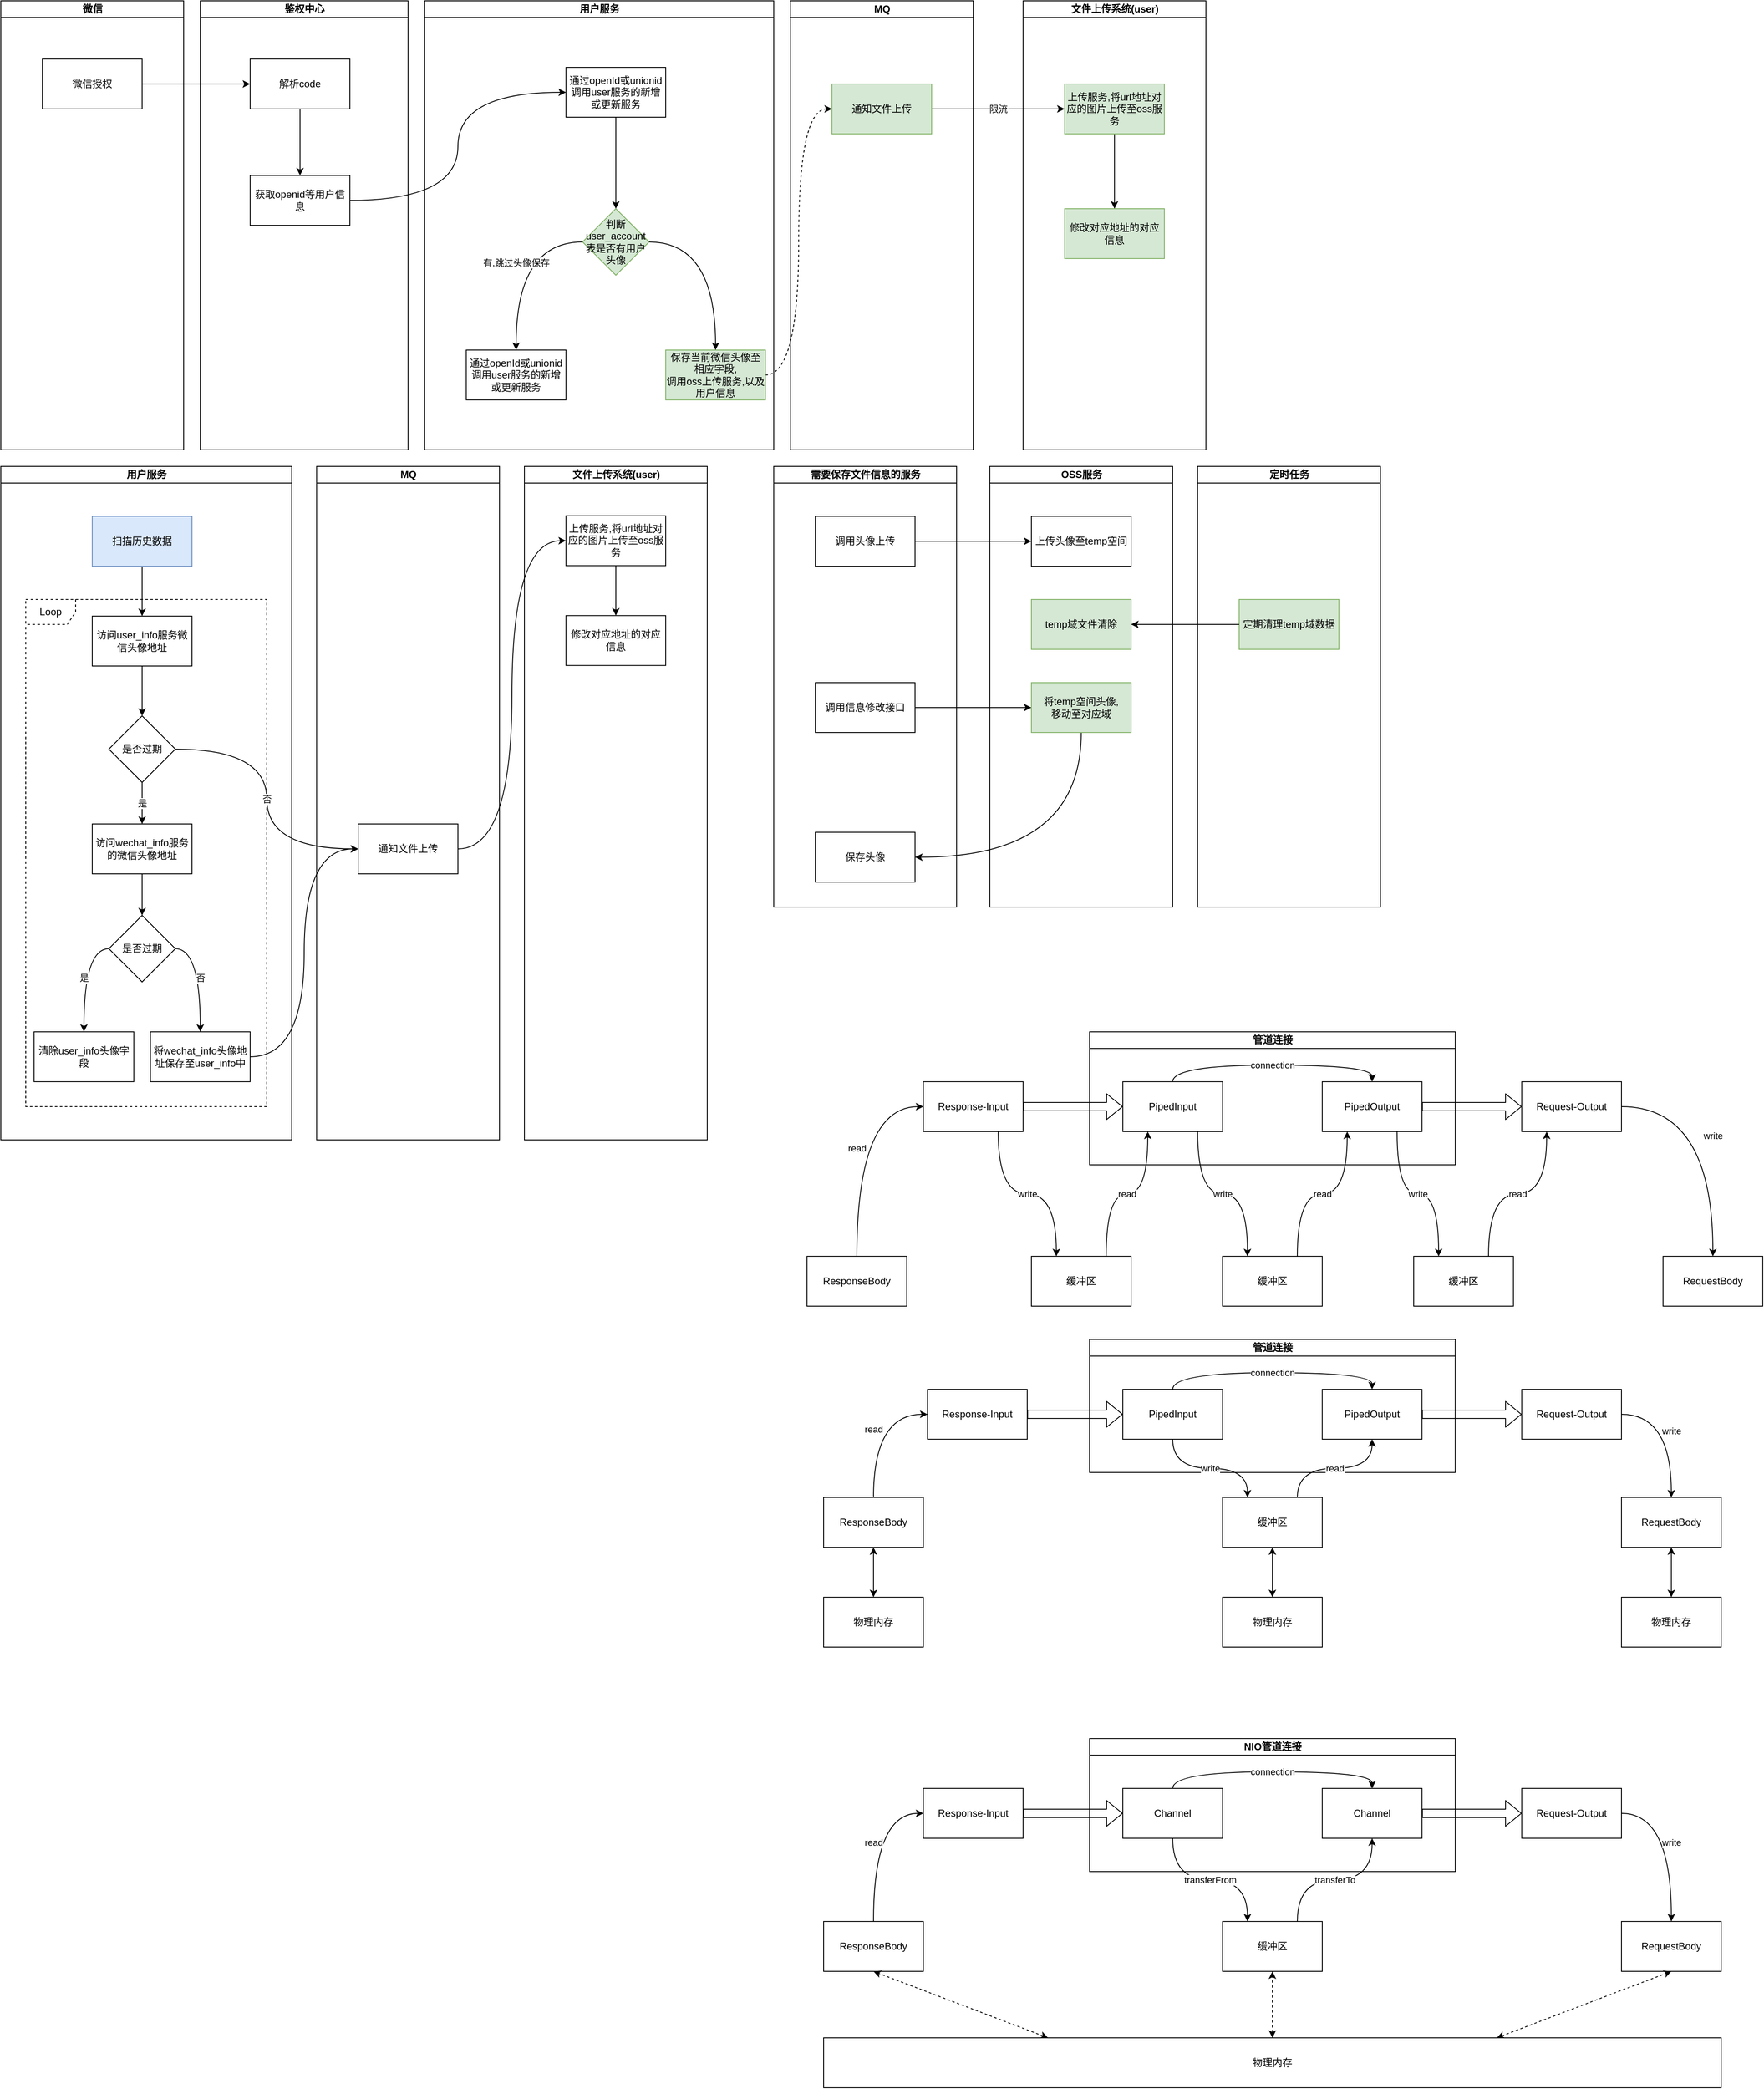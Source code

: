 <mxfile version="12.4.2" type="github" pages="1">
  <diagram id="5QiOQKNCq6tEFeVftK_o" name="第 1 页">
    <mxGraphModel dx="2013" dy="872" grid="1" gridSize="10" guides="1" tooltips="1" connect="1" arrows="1" fold="1" page="1" pageScale="1" pageWidth="1400" pageHeight="850" math="0" shadow="0">
      <root>
        <mxCell id="0"/>
        <mxCell id="1" parent="0"/>
        <mxCell id="8ZZjffh4FhQhodE5l19A-6" style="edgeStyle=orthogonalEdgeStyle;orthogonalLoop=1;jettySize=auto;html=1;exitX=1;exitY=0.5;exitDx=0;exitDy=0;curved=1;" edge="1" parent="1" source="8ZZjffh4FhQhodE5l19A-4" target="8ZZjffh4FhQhodE5l19A-5">
          <mxGeometry relative="1" as="geometry"/>
        </mxCell>
        <mxCell id="8ZZjffh4FhQhodE5l19A-25" style="edgeStyle=orthogonalEdgeStyle;orthogonalLoop=1;jettySize=auto;html=1;exitX=1;exitY=0.5;exitDx=0;exitDy=0;entryX=0;entryY=0.5;entryDx=0;entryDy=0;curved=1;dashed=1;" edge="1" parent="1" source="8ZZjffh4FhQhodE5l19A-19" target="8ZZjffh4FhQhodE5l19A-23">
          <mxGeometry relative="1" as="geometry"/>
        </mxCell>
        <mxCell id="8ZZjffh4FhQhodE5l19A-24" value="限流" style="edgeStyle=orthogonalEdgeStyle;orthogonalLoop=1;jettySize=auto;html=1;exitX=1;exitY=0.5;exitDx=0;exitDy=0;entryX=0;entryY=0.5;entryDx=0;entryDy=0;curved=1;" edge="1" parent="1" source="8ZZjffh4FhQhodE5l19A-23" target="8ZZjffh4FhQhodE5l19A-21">
          <mxGeometry relative="1" as="geometry"/>
        </mxCell>
        <mxCell id="8ZZjffh4FhQhodE5l19A-26" value="微信" style="swimlane;html=1;startSize=20;horizontal=1;containerType=tree;" vertex="1" parent="1">
          <mxGeometry x="450" y="70" width="220" height="540" as="geometry"/>
        </mxCell>
        <mxCell id="8ZZjffh4FhQhodE5l19A-4" value="微信授权" style="rounded=0;whiteSpace=wrap;html=1;" vertex="1" parent="8ZZjffh4FhQhodE5l19A-26">
          <mxGeometry x="50" y="70" width="120" height="60" as="geometry"/>
        </mxCell>
        <mxCell id="8ZZjffh4FhQhodE5l19A-27" value="鉴权中心" style="swimlane;html=1;startSize=20;horizontal=1;containerType=tree;" vertex="1" parent="1">
          <mxGeometry x="690" y="70" width="250" height="540" as="geometry"/>
        </mxCell>
        <mxCell id="8ZZjffh4FhQhodE5l19A-5" value="解析code" style="rounded=0;whiteSpace=wrap;html=1;" vertex="1" parent="8ZZjffh4FhQhodE5l19A-27">
          <mxGeometry x="60" y="70" width="120" height="60" as="geometry"/>
        </mxCell>
        <mxCell id="8ZZjffh4FhQhodE5l19A-11" value="获取openid等用户信息" style="rounded=0;whiteSpace=wrap;html=1;" vertex="1" parent="8ZZjffh4FhQhodE5l19A-27">
          <mxGeometry x="60" y="210" width="120" height="60" as="geometry"/>
        </mxCell>
        <mxCell id="8ZZjffh4FhQhodE5l19A-12" value="" style="edgeStyle=orthogonalEdgeStyle;orthogonalLoop=1;jettySize=auto;html=1;curved=1;" edge="1" parent="8ZZjffh4FhQhodE5l19A-27" source="8ZZjffh4FhQhodE5l19A-5" target="8ZZjffh4FhQhodE5l19A-11">
          <mxGeometry relative="1" as="geometry"/>
        </mxCell>
        <mxCell id="8ZZjffh4FhQhodE5l19A-33" value="用户服务" style="swimlane;html=1;startSize=20;horizontal=1;containerType=tree;" vertex="1" parent="1">
          <mxGeometry x="960" y="70" width="420" height="540" as="geometry"/>
        </mxCell>
        <mxCell id="8ZZjffh4FhQhodE5l19A-10" value="通过openId或unionid调用user服务的新增或更新服务" style="rounded=0;whiteSpace=wrap;html=1;" vertex="1" parent="8ZZjffh4FhQhodE5l19A-33">
          <mxGeometry x="170" y="80" width="120" height="60" as="geometry"/>
        </mxCell>
        <mxCell id="8ZZjffh4FhQhodE5l19A-15" value="通过openId或unionid调用user服务的新增或更新服务" style="rounded=0;whiteSpace=wrap;html=1;" vertex="1" parent="8ZZjffh4FhQhodE5l19A-33">
          <mxGeometry x="50" y="420" width="120" height="60" as="geometry"/>
        </mxCell>
        <mxCell id="8ZZjffh4FhQhodE5l19A-17" value="判断user_account表是否有用户头像" style="rhombus;whiteSpace=wrap;html=1;fillColor=#d5e8d4;strokeColor=#82b366;" vertex="1" parent="8ZZjffh4FhQhodE5l19A-33">
          <mxGeometry x="190" y="250" width="80" height="80" as="geometry"/>
        </mxCell>
        <mxCell id="8ZZjffh4FhQhodE5l19A-16" value="有,跳过头像保存" style="edgeStyle=orthogonalEdgeStyle;orthogonalLoop=1;jettySize=auto;html=1;curved=1;" edge="1" parent="8ZZjffh4FhQhodE5l19A-33" source="8ZZjffh4FhQhodE5l19A-17" target="8ZZjffh4FhQhodE5l19A-15">
          <mxGeometry relative="1" as="geometry"/>
        </mxCell>
        <mxCell id="8ZZjffh4FhQhodE5l19A-18" value="" style="edgeStyle=orthogonalEdgeStyle;orthogonalLoop=1;jettySize=auto;html=1;curved=1;" edge="1" parent="8ZZjffh4FhQhodE5l19A-33" source="8ZZjffh4FhQhodE5l19A-10" target="8ZZjffh4FhQhodE5l19A-17">
          <mxGeometry relative="1" as="geometry">
            <mxPoint x="230" y="190" as="sourcePoint"/>
            <mxPoint x="230" y="270" as="targetPoint"/>
          </mxGeometry>
        </mxCell>
        <mxCell id="8ZZjffh4FhQhodE5l19A-19" value="保存当前微信头像至相应字段,&lt;br&gt;调用oss上传服务,以及用户信息" style="rounded=0;whiteSpace=wrap;html=1;fillColor=#d5e8d4;strokeColor=#82b366;" vertex="1" parent="8ZZjffh4FhQhodE5l19A-33">
          <mxGeometry x="290" y="420" width="120" height="60" as="geometry"/>
        </mxCell>
        <mxCell id="8ZZjffh4FhQhodE5l19A-20" style="edgeStyle=orthogonalEdgeStyle;orthogonalLoop=1;jettySize=auto;html=1;exitX=1;exitY=0.5;exitDx=0;exitDy=0;entryX=0.5;entryY=0;entryDx=0;entryDy=0;curved=1;" edge="1" parent="8ZZjffh4FhQhodE5l19A-33" source="8ZZjffh4FhQhodE5l19A-17" target="8ZZjffh4FhQhodE5l19A-19">
          <mxGeometry relative="1" as="geometry">
            <mxPoint x="340" y="420" as="targetPoint"/>
          </mxGeometry>
        </mxCell>
        <mxCell id="8ZZjffh4FhQhodE5l19A-13" style="edgeStyle=orthogonalEdgeStyle;orthogonalLoop=1;jettySize=auto;html=1;exitX=1;exitY=0.5;exitDx=0;exitDy=0;curved=1;entryX=0;entryY=0.5;entryDx=0;entryDy=0;" edge="1" parent="1" source="8ZZjffh4FhQhodE5l19A-11" target="8ZZjffh4FhQhodE5l19A-10">
          <mxGeometry relative="1" as="geometry"/>
        </mxCell>
        <mxCell id="8ZZjffh4FhQhodE5l19A-38" value="MQ" style="swimlane;html=1;startSize=20;horizontal=1;containerType=tree;" vertex="1" parent="1">
          <mxGeometry x="1400" y="70" width="220" height="540" as="geometry"/>
        </mxCell>
        <mxCell id="8ZZjffh4FhQhodE5l19A-23" value="通知文件上传" style="rounded=0;whiteSpace=wrap;html=1;fillColor=#d5e8d4;strokeColor=#82b366;" vertex="1" parent="8ZZjffh4FhQhodE5l19A-38">
          <mxGeometry x="50" y="100" width="120" height="60" as="geometry"/>
        </mxCell>
        <mxCell id="8ZZjffh4FhQhodE5l19A-39" value="文件上传系统(user)" style="swimlane;html=1;startSize=20;horizontal=1;containerType=tree;" vertex="1" parent="1">
          <mxGeometry x="1680" y="70" width="220" height="540" as="geometry"/>
        </mxCell>
        <mxCell id="8ZZjffh4FhQhodE5l19A-44" style="edgeStyle=orthogonalEdgeStyle;curved=1;orthogonalLoop=1;jettySize=auto;html=1;exitX=0.5;exitY=1;exitDx=0;exitDy=0;entryX=0.5;entryY=0;entryDx=0;entryDy=0;" edge="1" parent="8ZZjffh4FhQhodE5l19A-39" source="8ZZjffh4FhQhodE5l19A-21" target="8ZZjffh4FhQhodE5l19A-42">
          <mxGeometry relative="1" as="geometry"/>
        </mxCell>
        <mxCell id="8ZZjffh4FhQhodE5l19A-21" value="上传服务,将url地址对应的图片上传至oss服务" style="rounded=0;whiteSpace=wrap;html=1;fillColor=#d5e8d4;strokeColor=#82b366;" vertex="1" parent="8ZZjffh4FhQhodE5l19A-39">
          <mxGeometry x="50" y="100" width="120" height="60" as="geometry"/>
        </mxCell>
        <mxCell id="8ZZjffh4FhQhodE5l19A-42" value="修改对应地址的对应信息" style="rounded=0;whiteSpace=wrap;html=1;fillColor=#d5e8d4;strokeColor=#82b366;" vertex="1" parent="8ZZjffh4FhQhodE5l19A-39">
          <mxGeometry x="50" y="250" width="120" height="60" as="geometry"/>
        </mxCell>
        <mxCell id="8ZZjffh4FhQhodE5l19A-45" value="用户服务" style="swimlane;html=1;startSize=20;horizontal=1;containerType=tree;" vertex="1" parent="1">
          <mxGeometry x="450" y="630" width="350" height="810" as="geometry"/>
        </mxCell>
        <mxCell id="8ZZjffh4FhQhodE5l19A-64" value="Loop" style="shape=umlFrame;whiteSpace=wrap;html=1;dashed=1;" vertex="1" parent="8ZZjffh4FhQhodE5l19A-45">
          <mxGeometry x="30" y="160" width="290" height="610" as="geometry"/>
        </mxCell>
        <mxCell id="8ZZjffh4FhQhodE5l19A-50" style="edgeStyle=orthogonalEdgeStyle;curved=1;orthogonalLoop=1;jettySize=auto;html=1;exitX=0.5;exitY=1;exitDx=0;exitDy=0;entryX=0.5;entryY=0;entryDx=0;entryDy=0;" edge="1" parent="8ZZjffh4FhQhodE5l19A-45" source="8ZZjffh4FhQhodE5l19A-46" target="8ZZjffh4FhQhodE5l19A-47">
          <mxGeometry relative="1" as="geometry"/>
        </mxCell>
        <mxCell id="8ZZjffh4FhQhodE5l19A-46" value="扫描历史数据" style="rounded=0;whiteSpace=wrap;html=1;fillColor=#dae8fc;strokeColor=#6c8ebf;" vertex="1" parent="8ZZjffh4FhQhodE5l19A-45">
          <mxGeometry x="110" y="60" width="120" height="60" as="geometry"/>
        </mxCell>
        <mxCell id="8ZZjffh4FhQhodE5l19A-49" style="edgeStyle=orthogonalEdgeStyle;curved=1;orthogonalLoop=1;jettySize=auto;html=1;exitX=0.5;exitY=1;exitDx=0;exitDy=0;entryX=0.5;entryY=0;entryDx=0;entryDy=0;" edge="1" parent="8ZZjffh4FhQhodE5l19A-45" source="8ZZjffh4FhQhodE5l19A-47" target="8ZZjffh4FhQhodE5l19A-48">
          <mxGeometry relative="1" as="geometry"/>
        </mxCell>
        <mxCell id="8ZZjffh4FhQhodE5l19A-47" value="访问user_info服务微信头像地址" style="rounded=0;whiteSpace=wrap;html=1;" vertex="1" parent="8ZZjffh4FhQhodE5l19A-45">
          <mxGeometry x="110" y="180" width="120" height="60" as="geometry"/>
        </mxCell>
        <mxCell id="8ZZjffh4FhQhodE5l19A-75" value="是" style="edgeStyle=orthogonalEdgeStyle;curved=1;orthogonalLoop=1;jettySize=auto;html=1;exitX=0.5;exitY=1;exitDx=0;exitDy=0;entryX=0.5;entryY=0;entryDx=0;entryDy=0;" edge="1" parent="8ZZjffh4FhQhodE5l19A-45" source="8ZZjffh4FhQhodE5l19A-48" target="8ZZjffh4FhQhodE5l19A-74">
          <mxGeometry relative="1" as="geometry"/>
        </mxCell>
        <mxCell id="8ZZjffh4FhQhodE5l19A-48" value="是否过期" style="rhombus;whiteSpace=wrap;html=1;" vertex="1" parent="8ZZjffh4FhQhodE5l19A-45">
          <mxGeometry x="130" y="300" width="80" height="80" as="geometry"/>
        </mxCell>
        <mxCell id="8ZZjffh4FhQhodE5l19A-78" value="是" style="edgeStyle=orthogonalEdgeStyle;curved=1;orthogonalLoop=1;jettySize=auto;html=1;exitX=0;exitY=0.5;exitDx=0;exitDy=0;" edge="1" parent="8ZZjffh4FhQhodE5l19A-45" source="8ZZjffh4FhQhodE5l19A-71" target="8ZZjffh4FhQhodE5l19A-77">
          <mxGeometry relative="1" as="geometry"/>
        </mxCell>
        <mxCell id="8ZZjffh4FhQhodE5l19A-71" value="&lt;span style=&quot;white-space: normal&quot;&gt;是否过期&lt;/span&gt;" style="rhombus;whiteSpace=wrap;html=1;" vertex="1" parent="8ZZjffh4FhQhodE5l19A-45">
          <mxGeometry x="130" y="540" width="80" height="80" as="geometry"/>
        </mxCell>
        <mxCell id="8ZZjffh4FhQhodE5l19A-76" style="edgeStyle=orthogonalEdgeStyle;curved=1;orthogonalLoop=1;jettySize=auto;html=1;exitX=0.5;exitY=1;exitDx=0;exitDy=0;entryX=0.5;entryY=0;entryDx=0;entryDy=0;" edge="1" parent="8ZZjffh4FhQhodE5l19A-45" source="8ZZjffh4FhQhodE5l19A-74" target="8ZZjffh4FhQhodE5l19A-71">
          <mxGeometry relative="1" as="geometry"/>
        </mxCell>
        <mxCell id="8ZZjffh4FhQhodE5l19A-74" value="访问wechat_info服务的微信头像地址" style="rounded=0;whiteSpace=wrap;html=1;" vertex="1" parent="8ZZjffh4FhQhodE5l19A-45">
          <mxGeometry x="110" y="430" width="120" height="60" as="geometry"/>
        </mxCell>
        <mxCell id="8ZZjffh4FhQhodE5l19A-77" value="清除user_info头像字段" style="rounded=0;whiteSpace=wrap;html=1;" vertex="1" parent="8ZZjffh4FhQhodE5l19A-45">
          <mxGeometry x="40" y="680" width="120" height="60" as="geometry"/>
        </mxCell>
        <mxCell id="8ZZjffh4FhQhodE5l19A-80" value="将wechat_info头像地址保存至user_info中" style="rounded=0;whiteSpace=wrap;html=1;" vertex="1" parent="8ZZjffh4FhQhodE5l19A-45">
          <mxGeometry x="180" y="680" width="120" height="60" as="geometry"/>
        </mxCell>
        <mxCell id="8ZZjffh4FhQhodE5l19A-79" value="否" style="edgeStyle=orthogonalEdgeStyle;curved=1;orthogonalLoop=1;jettySize=auto;html=1;exitX=1;exitY=0.5;exitDx=0;exitDy=0;" edge="1" parent="8ZZjffh4FhQhodE5l19A-45" source="8ZZjffh4FhQhodE5l19A-71" target="8ZZjffh4FhQhodE5l19A-80">
          <mxGeometry relative="1" as="geometry"/>
        </mxCell>
        <mxCell id="8ZZjffh4FhQhodE5l19A-51" value="MQ" style="swimlane;html=1;startSize=20;horizontal=1;containerType=tree;" vertex="1" parent="1">
          <mxGeometry x="830" y="630" width="220" height="810" as="geometry"/>
        </mxCell>
        <mxCell id="8ZZjffh4FhQhodE5l19A-61" value="&lt;span style=&quot;white-space: normal&quot;&gt;通知文件上传&lt;/span&gt;" style="rounded=0;whiteSpace=wrap;html=1;" vertex="1" parent="8ZZjffh4FhQhodE5l19A-51">
          <mxGeometry x="50" y="430" width="120" height="60" as="geometry"/>
        </mxCell>
        <mxCell id="8ZZjffh4FhQhodE5l19A-57" value="文件上传系统(user)" style="swimlane;html=1;startSize=20;horizontal=1;containerType=tree;" vertex="1" parent="1">
          <mxGeometry x="1080" y="630" width="220" height="810" as="geometry"/>
        </mxCell>
        <mxCell id="8ZZjffh4FhQhodE5l19A-58" style="edgeStyle=orthogonalEdgeStyle;curved=1;orthogonalLoop=1;jettySize=auto;html=1;exitX=0.5;exitY=1;exitDx=0;exitDy=0;entryX=0.5;entryY=0;entryDx=0;entryDy=0;" edge="1" parent="8ZZjffh4FhQhodE5l19A-57" source="8ZZjffh4FhQhodE5l19A-59" target="8ZZjffh4FhQhodE5l19A-60">
          <mxGeometry relative="1" as="geometry"/>
        </mxCell>
        <mxCell id="8ZZjffh4FhQhodE5l19A-59" value="上传服务,将url地址对应的图片上传至oss服务" style="rounded=0;whiteSpace=wrap;html=1;" vertex="1" parent="8ZZjffh4FhQhodE5l19A-57">
          <mxGeometry x="50" y="59.35" width="120" height="60" as="geometry"/>
        </mxCell>
        <mxCell id="8ZZjffh4FhQhodE5l19A-60" value="修改对应地址的对应信息" style="rounded=0;whiteSpace=wrap;html=1;" vertex="1" parent="8ZZjffh4FhQhodE5l19A-57">
          <mxGeometry x="50" y="179.35" width="120" height="60" as="geometry"/>
        </mxCell>
        <mxCell id="8ZZjffh4FhQhodE5l19A-62" value="否" style="edgeStyle=orthogonalEdgeStyle;curved=1;orthogonalLoop=1;jettySize=auto;html=1;exitX=1;exitY=0.5;exitDx=0;exitDy=0;entryX=0;entryY=0.5;entryDx=0;entryDy=0;" edge="1" parent="1" source="8ZZjffh4FhQhodE5l19A-48" target="8ZZjffh4FhQhodE5l19A-61">
          <mxGeometry relative="1" as="geometry"/>
        </mxCell>
        <mxCell id="8ZZjffh4FhQhodE5l19A-63" style="edgeStyle=orthogonalEdgeStyle;curved=1;orthogonalLoop=1;jettySize=auto;html=1;exitX=1;exitY=0.5;exitDx=0;exitDy=0;entryX=0;entryY=0.5;entryDx=0;entryDy=0;" edge="1" parent="1" source="8ZZjffh4FhQhodE5l19A-61" target="8ZZjffh4FhQhodE5l19A-59">
          <mxGeometry relative="1" as="geometry"/>
        </mxCell>
        <mxCell id="8ZZjffh4FhQhodE5l19A-81" style="edgeStyle=orthogonalEdgeStyle;curved=1;orthogonalLoop=1;jettySize=auto;html=1;exitX=1;exitY=0.5;exitDx=0;exitDy=0;entryX=0;entryY=0.5;entryDx=0;entryDy=0;" edge="1" parent="1" source="8ZZjffh4FhQhodE5l19A-80" target="8ZZjffh4FhQhodE5l19A-61">
          <mxGeometry relative="1" as="geometry"/>
        </mxCell>
        <mxCell id="8ZZjffh4FhQhodE5l19A-86" style="edgeStyle=orthogonalEdgeStyle;curved=1;orthogonalLoop=1;jettySize=auto;html=1;exitX=1;exitY=0.5;exitDx=0;exitDy=0;entryX=0;entryY=0.5;entryDx=0;entryDy=0;" edge="1" parent="1" source="8ZZjffh4FhQhodE5l19A-82" target="8ZZjffh4FhQhodE5l19A-83">
          <mxGeometry relative="1" as="geometry"/>
        </mxCell>
        <mxCell id="8ZZjffh4FhQhodE5l19A-94" value="" style="edgeStyle=orthogonalEdgeStyle;curved=1;orthogonalLoop=1;jettySize=auto;html=1;exitX=0.5;exitY=1;exitDx=0;exitDy=0;entryX=1;entryY=0.5;entryDx=0;entryDy=0;" edge="1" parent="1" source="8ZZjffh4FhQhodE5l19A-84" target="8ZZjffh4FhQhodE5l19A-93">
          <mxGeometry relative="1" as="geometry"/>
        </mxCell>
        <mxCell id="8ZZjffh4FhQhodE5l19A-90" style="edgeStyle=orthogonalEdgeStyle;curved=1;orthogonalLoop=1;jettySize=auto;html=1;exitX=1;exitY=0.5;exitDx=0;exitDy=0;entryX=0;entryY=0.5;entryDx=0;entryDy=0;" edge="1" parent="1" source="8ZZjffh4FhQhodE5l19A-87" target="8ZZjffh4FhQhodE5l19A-84">
          <mxGeometry relative="1" as="geometry"/>
        </mxCell>
        <mxCell id="8ZZjffh4FhQhodE5l19A-99" value="需要保存文件信息的服务" style="swimlane;html=1;startSize=20;horizontal=1;containerType=tree;" vertex="1" parent="1">
          <mxGeometry x="1380" y="630" width="220" height="530" as="geometry"/>
        </mxCell>
        <mxCell id="8ZZjffh4FhQhodE5l19A-93" value="&lt;span style=&quot;white-space: normal&quot;&gt;保存头像&lt;/span&gt;" style="rounded=0;whiteSpace=wrap;html=1;" vertex="1" parent="8ZZjffh4FhQhodE5l19A-99">
          <mxGeometry x="50" y="440" width="120" height="60" as="geometry"/>
        </mxCell>
        <mxCell id="8ZZjffh4FhQhodE5l19A-87" value="调用信息修改接口" style="rounded=0;whiteSpace=wrap;html=1;" vertex="1" parent="8ZZjffh4FhQhodE5l19A-99">
          <mxGeometry x="50" y="260" width="120" height="60" as="geometry"/>
        </mxCell>
        <mxCell id="8ZZjffh4FhQhodE5l19A-82" value="调用头像上传" style="rounded=0;whiteSpace=wrap;html=1;" vertex="1" parent="8ZZjffh4FhQhodE5l19A-99">
          <mxGeometry x="50" y="60" width="120" height="60" as="geometry"/>
        </mxCell>
        <mxCell id="8ZZjffh4FhQhodE5l19A-100" value="OSS服务" style="swimlane;html=1;startSize=20;horizontal=1;containerType=tree;" vertex="1" parent="1">
          <mxGeometry x="1640" y="630" width="220" height="530" as="geometry"/>
        </mxCell>
        <mxCell id="8ZZjffh4FhQhodE5l19A-84" value="&lt;span style=&quot;white-space: normal&quot;&gt;将temp空间头像,&lt;br&gt;移动至对应域&lt;/span&gt;" style="rounded=0;whiteSpace=wrap;html=1;fillColor=#d5e8d4;strokeColor=#82b366;" vertex="1" parent="8ZZjffh4FhQhodE5l19A-100">
          <mxGeometry x="50" y="260" width="120" height="60" as="geometry"/>
        </mxCell>
        <mxCell id="8ZZjffh4FhQhodE5l19A-83" value="上传头像至temp空间" style="rounded=0;whiteSpace=wrap;html=1;" vertex="1" parent="8ZZjffh4FhQhodE5l19A-100">
          <mxGeometry x="50" y="60" width="120" height="60" as="geometry"/>
        </mxCell>
        <mxCell id="8ZZjffh4FhQhodE5l19A-103" value="temp域文件清除" style="rounded=0;whiteSpace=wrap;html=1;fillColor=#d5e8d4;strokeColor=#82b366;" vertex="1" parent="8ZZjffh4FhQhodE5l19A-100">
          <mxGeometry x="50" y="160" width="120" height="60" as="geometry"/>
        </mxCell>
        <mxCell id="8ZZjffh4FhQhodE5l19A-101" value="定时任务" style="swimlane;html=1;startSize=20;horizontal=1;containerType=tree;" vertex="1" parent="1">
          <mxGeometry x="1890" y="630" width="220" height="530" as="geometry"/>
        </mxCell>
        <mxCell id="8ZZjffh4FhQhodE5l19A-98" value="定期清理temp域数据" style="rounded=0;whiteSpace=wrap;html=1;fillColor=#d5e8d4;strokeColor=#82b366;" vertex="1" parent="8ZZjffh4FhQhodE5l19A-101">
          <mxGeometry x="50" y="160" width="120" height="60" as="geometry"/>
        </mxCell>
        <mxCell id="8ZZjffh4FhQhodE5l19A-104" style="edgeStyle=orthogonalEdgeStyle;curved=1;orthogonalLoop=1;jettySize=auto;html=1;exitX=0;exitY=0.5;exitDx=0;exitDy=0;entryX=1;entryY=0.5;entryDx=0;entryDy=0;" edge="1" parent="1" source="8ZZjffh4FhQhodE5l19A-98" target="8ZZjffh4FhQhodE5l19A-103">
          <mxGeometry relative="1" as="geometry"/>
        </mxCell>
        <mxCell id="8ZZjffh4FhQhodE5l19A-118" value="write" style="edgeStyle=orthogonalEdgeStyle;curved=1;orthogonalLoop=1;jettySize=auto;html=1;entryX=0.25;entryY=0;entryDx=0;entryDy=0;exitX=0.75;exitY=1;exitDx=0;exitDy=0;" edge="1" parent="1" source="8ZZjffh4FhQhodE5l19A-105" target="8ZZjffh4FhQhodE5l19A-117">
          <mxGeometry relative="1" as="geometry">
            <mxPoint x="1671" y="1420" as="sourcePoint"/>
          </mxGeometry>
        </mxCell>
        <mxCell id="8ZZjffh4FhQhodE5l19A-105" value="Response-Input" style="rounded=0;whiteSpace=wrap;html=1;" vertex="1" parent="1">
          <mxGeometry x="1560" y="1370" width="120" height="60" as="geometry"/>
        </mxCell>
        <mxCell id="8ZZjffh4FhQhodE5l19A-127" value="write" style="edgeStyle=orthogonalEdgeStyle;curved=1;orthogonalLoop=1;jettySize=auto;html=1;exitX=1;exitY=0.5;exitDx=0;exitDy=0;" edge="1" parent="1" source="8ZZjffh4FhQhodE5l19A-108" target="8ZZjffh4FhQhodE5l19A-126">
          <mxGeometry relative="1" as="geometry"/>
        </mxCell>
        <mxCell id="8ZZjffh4FhQhodE5l19A-108" value="Request-Output" style="rounded=0;whiteSpace=wrap;html=1;" vertex="1" parent="1">
          <mxGeometry x="2280" y="1370" width="120" height="60" as="geometry"/>
        </mxCell>
        <mxCell id="8ZZjffh4FhQhodE5l19A-110" value="管道连接" style="swimlane;html=1;startSize=20;horizontal=1;containerType=tree;" vertex="1" parent="1">
          <mxGeometry x="1760" y="1310" width="440" height="160" as="geometry"/>
        </mxCell>
        <mxCell id="8ZZjffh4FhQhodE5l19A-107" value="PipedOutput" style="rounded=0;whiteSpace=wrap;html=1;" vertex="1" parent="8ZZjffh4FhQhodE5l19A-110">
          <mxGeometry x="279.97" y="60" width="120" height="60" as="geometry"/>
        </mxCell>
        <mxCell id="8ZZjffh4FhQhodE5l19A-106" value="PipedInput" style="rounded=0;whiteSpace=wrap;html=1;" vertex="1" parent="8ZZjffh4FhQhodE5l19A-110">
          <mxGeometry x="40.03" y="60" width="120" height="60" as="geometry"/>
        </mxCell>
        <mxCell id="8ZZjffh4FhQhodE5l19A-109" value="connection" style="edgeStyle=orthogonalEdgeStyle;curved=1;orthogonalLoop=1;jettySize=auto;html=1;exitX=0.5;exitY=0;exitDx=0;exitDy=0;entryX=0.5;entryY=0;entryDx=0;entryDy=0;" edge="1" parent="8ZZjffh4FhQhodE5l19A-110" source="8ZZjffh4FhQhodE5l19A-106" target="8ZZjffh4FhQhodE5l19A-107">
          <mxGeometry relative="1" as="geometry"/>
        </mxCell>
        <mxCell id="8ZZjffh4FhQhodE5l19A-116" value="read" style="edgeStyle=orthogonalEdgeStyle;curved=1;orthogonalLoop=1;jettySize=auto;html=1;exitX=0.5;exitY=0;exitDx=0;exitDy=0;entryX=0;entryY=0.5;entryDx=0;entryDy=0;" edge="1" parent="1" source="8ZZjffh4FhQhodE5l19A-115" target="8ZZjffh4FhQhodE5l19A-105">
          <mxGeometry relative="1" as="geometry"/>
        </mxCell>
        <mxCell id="8ZZjffh4FhQhodE5l19A-115" value="ResponseBody" style="rounded=0;whiteSpace=wrap;html=1;" vertex="1" parent="1">
          <mxGeometry x="1420" y="1580" width="120" height="60" as="geometry"/>
        </mxCell>
        <mxCell id="8ZZjffh4FhQhodE5l19A-119" value="read" style="edgeStyle=orthogonalEdgeStyle;curved=1;orthogonalLoop=1;jettySize=auto;html=1;exitX=0.75;exitY=0;exitDx=0;exitDy=0;entryX=0.25;entryY=1;entryDx=0;entryDy=0;" edge="1" parent="1" source="8ZZjffh4FhQhodE5l19A-117" target="8ZZjffh4FhQhodE5l19A-106">
          <mxGeometry relative="1" as="geometry"/>
        </mxCell>
        <mxCell id="8ZZjffh4FhQhodE5l19A-117" value="缓冲区" style="rounded=0;whiteSpace=wrap;html=1;" vertex="1" parent="1">
          <mxGeometry x="1690" y="1580" width="120" height="60" as="geometry"/>
        </mxCell>
        <mxCell id="8ZZjffh4FhQhodE5l19A-122" value="read" style="edgeStyle=orthogonalEdgeStyle;curved=1;orthogonalLoop=1;jettySize=auto;html=1;exitX=0.75;exitY=0;exitDx=0;exitDy=0;entryX=0.25;entryY=1;entryDx=0;entryDy=0;" edge="1" parent="1" source="8ZZjffh4FhQhodE5l19A-120" target="8ZZjffh4FhQhodE5l19A-107">
          <mxGeometry relative="1" as="geometry"/>
        </mxCell>
        <mxCell id="8ZZjffh4FhQhodE5l19A-120" value="缓冲区" style="rounded=0;whiteSpace=wrap;html=1;" vertex="1" parent="1">
          <mxGeometry x="1919.97" y="1580" width="120" height="60" as="geometry"/>
        </mxCell>
        <mxCell id="8ZZjffh4FhQhodE5l19A-121" value="write" style="edgeStyle=orthogonalEdgeStyle;curved=1;orthogonalLoop=1;jettySize=auto;html=1;exitX=0.75;exitY=1;exitDx=0;exitDy=0;entryX=0.25;entryY=0;entryDx=0;entryDy=0;" edge="1" parent="1" source="8ZZjffh4FhQhodE5l19A-106" target="8ZZjffh4FhQhodE5l19A-120">
          <mxGeometry relative="1" as="geometry"/>
        </mxCell>
        <mxCell id="8ZZjffh4FhQhodE5l19A-125" value="read" style="edgeStyle=orthogonalEdgeStyle;curved=1;orthogonalLoop=1;jettySize=auto;html=1;exitX=0.75;exitY=0;exitDx=0;exitDy=0;entryX=0.25;entryY=1;entryDx=0;entryDy=0;" edge="1" parent="1" source="8ZZjffh4FhQhodE5l19A-123" target="8ZZjffh4FhQhodE5l19A-108">
          <mxGeometry relative="1" as="geometry"/>
        </mxCell>
        <mxCell id="8ZZjffh4FhQhodE5l19A-123" value="缓冲区" style="rounded=0;whiteSpace=wrap;html=1;" vertex="1" parent="1">
          <mxGeometry x="2150" y="1580" width="120" height="60" as="geometry"/>
        </mxCell>
        <mxCell id="8ZZjffh4FhQhodE5l19A-124" value="write" style="edgeStyle=orthogonalEdgeStyle;curved=1;orthogonalLoop=1;jettySize=auto;html=1;exitX=0.75;exitY=1;exitDx=0;exitDy=0;entryX=0.25;entryY=0;entryDx=0;entryDy=0;" edge="1" parent="1" source="8ZZjffh4FhQhodE5l19A-107" target="8ZZjffh4FhQhodE5l19A-123">
          <mxGeometry relative="1" as="geometry"/>
        </mxCell>
        <mxCell id="8ZZjffh4FhQhodE5l19A-126" value="RequestBody" style="rounded=0;whiteSpace=wrap;html=1;" vertex="1" parent="1">
          <mxGeometry x="2450" y="1580" width="120" height="60" as="geometry"/>
        </mxCell>
        <mxCell id="8ZZjffh4FhQhodE5l19A-130" value="" style="shape=flexArrow;endArrow=classic;html=1;exitX=1;exitY=0.5;exitDx=0;exitDy=0;" edge="1" parent="1" source="8ZZjffh4FhQhodE5l19A-105" target="8ZZjffh4FhQhodE5l19A-106">
          <mxGeometry width="50" height="50" relative="1" as="geometry">
            <mxPoint x="1590" y="1310" as="sourcePoint"/>
            <mxPoint x="1640" y="1260" as="targetPoint"/>
          </mxGeometry>
        </mxCell>
        <mxCell id="8ZZjffh4FhQhodE5l19A-132" value="" style="shape=flexArrow;endArrow=classic;html=1;exitX=1;exitY=0.5;exitDx=0;exitDy=0;entryX=0;entryY=0.5;entryDx=0;entryDy=0;" edge="1" parent="1" source="8ZZjffh4FhQhodE5l19A-107" target="8ZZjffh4FhQhodE5l19A-108">
          <mxGeometry width="50" height="50" relative="1" as="geometry">
            <mxPoint x="1670" y="1260" as="sourcePoint"/>
            <mxPoint x="1790.03" y="1260" as="targetPoint"/>
          </mxGeometry>
        </mxCell>
        <mxCell id="8ZZjffh4FhQhodE5l19A-134" value="Response-Input" style="rounded=0;whiteSpace=wrap;html=1;" vertex="1" parent="1">
          <mxGeometry x="1565" y="1740" width="120" height="60" as="geometry"/>
        </mxCell>
        <mxCell id="8ZZjffh4FhQhodE5l19A-135" value="write" style="edgeStyle=orthogonalEdgeStyle;curved=1;orthogonalLoop=1;jettySize=auto;html=1;exitX=1;exitY=0.5;exitDx=0;exitDy=0;" edge="1" parent="1" source="8ZZjffh4FhQhodE5l19A-136" target="8ZZjffh4FhQhodE5l19A-151">
          <mxGeometry relative="1" as="geometry"/>
        </mxCell>
        <mxCell id="8ZZjffh4FhQhodE5l19A-136" value="Request-Output" style="rounded=0;whiteSpace=wrap;html=1;" vertex="1" parent="1">
          <mxGeometry x="2280" y="1740" width="120" height="60" as="geometry"/>
        </mxCell>
        <mxCell id="8ZZjffh4FhQhodE5l19A-137" value="管道连接" style="swimlane;html=1;startSize=20;horizontal=1;containerType=tree;" vertex="1" parent="1">
          <mxGeometry x="1759.97" y="1680" width="440" height="160" as="geometry"/>
        </mxCell>
        <mxCell id="8ZZjffh4FhQhodE5l19A-138" value="PipedOutput" style="rounded=0;whiteSpace=wrap;html=1;" vertex="1" parent="8ZZjffh4FhQhodE5l19A-137">
          <mxGeometry x="279.97" y="60" width="120" height="60" as="geometry"/>
        </mxCell>
        <mxCell id="8ZZjffh4FhQhodE5l19A-139" value="PipedInput" style="rounded=0;whiteSpace=wrap;html=1;" vertex="1" parent="8ZZjffh4FhQhodE5l19A-137">
          <mxGeometry x="40.03" y="60" width="120" height="60" as="geometry"/>
        </mxCell>
        <mxCell id="8ZZjffh4FhQhodE5l19A-140" value="connection" style="edgeStyle=orthogonalEdgeStyle;curved=1;orthogonalLoop=1;jettySize=auto;html=1;exitX=0.5;exitY=0;exitDx=0;exitDy=0;entryX=0.5;entryY=0;entryDx=0;entryDy=0;" edge="1" parent="8ZZjffh4FhQhodE5l19A-137" source="8ZZjffh4FhQhodE5l19A-139" target="8ZZjffh4FhQhodE5l19A-138">
          <mxGeometry relative="1" as="geometry"/>
        </mxCell>
        <mxCell id="8ZZjffh4FhQhodE5l19A-141" value="read" style="edgeStyle=orthogonalEdgeStyle;curved=1;orthogonalLoop=1;jettySize=auto;html=1;exitX=0.5;exitY=0;exitDx=0;exitDy=0;entryX=0;entryY=0.5;entryDx=0;entryDy=0;" edge="1" parent="1" source="8ZZjffh4FhQhodE5l19A-142" target="8ZZjffh4FhQhodE5l19A-134">
          <mxGeometry relative="1" as="geometry"/>
        </mxCell>
        <mxCell id="8ZZjffh4FhQhodE5l19A-142" value="ResponseBody" style="rounded=0;whiteSpace=wrap;html=1;" vertex="1" parent="1">
          <mxGeometry x="1440" y="1870" width="120" height="60" as="geometry"/>
        </mxCell>
        <mxCell id="8ZZjffh4FhQhodE5l19A-145" value="read" style="edgeStyle=orthogonalEdgeStyle;curved=1;orthogonalLoop=1;jettySize=auto;html=1;exitX=0.75;exitY=0;exitDx=0;exitDy=0;entryX=0.5;entryY=1;entryDx=0;entryDy=0;" edge="1" parent="1" source="8ZZjffh4FhQhodE5l19A-146" target="8ZZjffh4FhQhodE5l19A-138">
          <mxGeometry relative="1" as="geometry"/>
        </mxCell>
        <mxCell id="8ZZjffh4FhQhodE5l19A-146" value="缓冲区" style="rounded=0;whiteSpace=wrap;html=1;" vertex="1" parent="1">
          <mxGeometry x="1919.98" y="1870" width="120" height="60" as="geometry"/>
        </mxCell>
        <mxCell id="8ZZjffh4FhQhodE5l19A-147" value="write" style="edgeStyle=orthogonalEdgeStyle;curved=1;orthogonalLoop=1;jettySize=auto;html=1;exitX=0.5;exitY=1;exitDx=0;exitDy=0;entryX=0.25;entryY=0;entryDx=0;entryDy=0;" edge="1" parent="1" source="8ZZjffh4FhQhodE5l19A-139" target="8ZZjffh4FhQhodE5l19A-146">
          <mxGeometry relative="1" as="geometry"/>
        </mxCell>
        <mxCell id="8ZZjffh4FhQhodE5l19A-151" value="RequestBody" style="rounded=0;whiteSpace=wrap;html=1;" vertex="1" parent="1">
          <mxGeometry x="2400" y="1870" width="120" height="60" as="geometry"/>
        </mxCell>
        <mxCell id="8ZZjffh4FhQhodE5l19A-152" value="" style="shape=flexArrow;endArrow=classic;html=1;exitX=1;exitY=0.5;exitDx=0;exitDy=0;" edge="1" parent="1" source="8ZZjffh4FhQhodE5l19A-134" target="8ZZjffh4FhQhodE5l19A-139">
          <mxGeometry width="50" height="50" relative="1" as="geometry">
            <mxPoint x="1595" y="1680" as="sourcePoint"/>
            <mxPoint x="1645" y="1630" as="targetPoint"/>
          </mxGeometry>
        </mxCell>
        <mxCell id="8ZZjffh4FhQhodE5l19A-153" value="" style="shape=flexArrow;endArrow=classic;html=1;exitX=1;exitY=0.5;exitDx=0;exitDy=0;entryX=0;entryY=0.5;entryDx=0;entryDy=0;" edge="1" parent="1" source="8ZZjffh4FhQhodE5l19A-138" target="8ZZjffh4FhQhodE5l19A-136">
          <mxGeometry width="50" height="50" relative="1" as="geometry">
            <mxPoint x="1675" y="1630" as="sourcePoint"/>
            <mxPoint x="1795.03" y="1630" as="targetPoint"/>
          </mxGeometry>
        </mxCell>
        <mxCell id="8ZZjffh4FhQhodE5l19A-154" value="物理内存" style="rounded=0;whiteSpace=wrap;html=1;" vertex="1" parent="1">
          <mxGeometry x="1440" y="1990" width="120" height="60" as="geometry"/>
        </mxCell>
        <mxCell id="8ZZjffh4FhQhodE5l19A-155" value="&lt;span style=&quot;white-space: normal&quot;&gt;物理内存&lt;/span&gt;" style="rounded=0;whiteSpace=wrap;html=1;" vertex="1" parent="1">
          <mxGeometry x="1920.01" y="1990" width="120" height="60" as="geometry"/>
        </mxCell>
        <mxCell id="8ZZjffh4FhQhodE5l19A-156" value="&lt;span style=&quot;white-space: normal&quot;&gt;物理内存&lt;/span&gt;" style="rounded=0;whiteSpace=wrap;html=1;" vertex="1" parent="1">
          <mxGeometry x="2400" y="1990" width="120" height="60" as="geometry"/>
        </mxCell>
        <mxCell id="8ZZjffh4FhQhodE5l19A-158" value="" style="endArrow=classic;startArrow=classic;html=1;" edge="1" parent="1" source="8ZZjffh4FhQhodE5l19A-155" target="8ZZjffh4FhQhodE5l19A-146">
          <mxGeometry width="50" height="50" relative="1" as="geometry">
            <mxPoint x="1979.42" y="2030" as="sourcePoint"/>
            <mxPoint x="1979.42" y="1930" as="targetPoint"/>
          </mxGeometry>
        </mxCell>
        <mxCell id="8ZZjffh4FhQhodE5l19A-160" value="" style="endArrow=classic;startArrow=classic;html=1;entryX=0.5;entryY=1;entryDx=0;entryDy=0;" edge="1" parent="1" source="8ZZjffh4FhQhodE5l19A-156" target="8ZZjffh4FhQhodE5l19A-151">
          <mxGeometry width="50" height="50" relative="1" as="geometry">
            <mxPoint x="2289.434" y="2050" as="sourcePoint"/>
            <mxPoint x="2289.416" y="1950" as="targetPoint"/>
          </mxGeometry>
        </mxCell>
        <mxCell id="8ZZjffh4FhQhodE5l19A-161" value="" style="endArrow=classic;startArrow=classic;html=1;entryX=0.5;entryY=1;entryDx=0;entryDy=0;exitX=0.5;exitY=0;exitDx=0;exitDy=0;" edge="1" parent="1" source="8ZZjffh4FhQhodE5l19A-154" target="8ZZjffh4FhQhodE5l19A-142">
          <mxGeometry width="50" height="50" relative="1" as="geometry">
            <mxPoint x="1665" y="2020" as="sourcePoint"/>
            <mxPoint x="1715" y="1970" as="targetPoint"/>
          </mxGeometry>
        </mxCell>
        <mxCell id="8ZZjffh4FhQhodE5l19A-204" value="Response-Input" style="rounded=0;whiteSpace=wrap;html=1;" vertex="1" parent="1">
          <mxGeometry x="1560" y="2220" width="120" height="60" as="geometry"/>
        </mxCell>
        <mxCell id="8ZZjffh4FhQhodE5l19A-205" value="write" style="edgeStyle=orthogonalEdgeStyle;curved=1;orthogonalLoop=1;jettySize=auto;html=1;exitX=1;exitY=0.5;exitDx=0;exitDy=0;" edge="1" parent="1" source="8ZZjffh4FhQhodE5l19A-206" target="8ZZjffh4FhQhodE5l19A-216">
          <mxGeometry relative="1" as="geometry"/>
        </mxCell>
        <mxCell id="8ZZjffh4FhQhodE5l19A-206" value="Request-Output" style="rounded=0;whiteSpace=wrap;html=1;" vertex="1" parent="1">
          <mxGeometry x="2280" y="2220" width="120" height="60" as="geometry"/>
        </mxCell>
        <mxCell id="8ZZjffh4FhQhodE5l19A-207" value="NIO管道连接" style="swimlane;html=1;startSize=20;horizontal=1;containerType=tree;" vertex="1" parent="1">
          <mxGeometry x="1760" y="2160" width="440" height="160" as="geometry"/>
        </mxCell>
        <mxCell id="8ZZjffh4FhQhodE5l19A-208" value="Channel" style="rounded=0;whiteSpace=wrap;html=1;" vertex="1" parent="8ZZjffh4FhQhodE5l19A-207">
          <mxGeometry x="279.97" y="60" width="120" height="60" as="geometry"/>
        </mxCell>
        <mxCell id="8ZZjffh4FhQhodE5l19A-209" value="Channel" style="rounded=0;whiteSpace=wrap;html=1;" vertex="1" parent="8ZZjffh4FhQhodE5l19A-207">
          <mxGeometry x="40" y="60" width="120" height="60" as="geometry"/>
        </mxCell>
        <mxCell id="8ZZjffh4FhQhodE5l19A-210" value="connection" style="edgeStyle=orthogonalEdgeStyle;curved=1;orthogonalLoop=1;jettySize=auto;html=1;exitX=0.5;exitY=0;exitDx=0;exitDy=0;entryX=0.5;entryY=0;entryDx=0;entryDy=0;" edge="1" parent="8ZZjffh4FhQhodE5l19A-207" source="8ZZjffh4FhQhodE5l19A-209" target="8ZZjffh4FhQhodE5l19A-208">
          <mxGeometry relative="1" as="geometry"/>
        </mxCell>
        <mxCell id="8ZZjffh4FhQhodE5l19A-211" value="read" style="edgeStyle=orthogonalEdgeStyle;curved=1;orthogonalLoop=1;jettySize=auto;html=1;exitX=0.5;exitY=0;exitDx=0;exitDy=0;entryX=0;entryY=0.5;entryDx=0;entryDy=0;" edge="1" parent="1" source="8ZZjffh4FhQhodE5l19A-212" target="8ZZjffh4FhQhodE5l19A-204">
          <mxGeometry relative="1" as="geometry"/>
        </mxCell>
        <mxCell id="8ZZjffh4FhQhodE5l19A-212" value="ResponseBody" style="rounded=0;whiteSpace=wrap;html=1;" vertex="1" parent="1">
          <mxGeometry x="1440" y="2380" width="120" height="60" as="geometry"/>
        </mxCell>
        <mxCell id="8ZZjffh4FhQhodE5l19A-213" value="transferTo" style="edgeStyle=orthogonalEdgeStyle;curved=1;orthogonalLoop=1;jettySize=auto;html=1;exitX=0.75;exitY=0;exitDx=0;exitDy=0;entryX=0.5;entryY=1;entryDx=0;entryDy=0;" edge="1" parent="1" source="8ZZjffh4FhQhodE5l19A-214" target="8ZZjffh4FhQhodE5l19A-208">
          <mxGeometry relative="1" as="geometry"/>
        </mxCell>
        <mxCell id="8ZZjffh4FhQhodE5l19A-214" value="缓冲区" style="rounded=0;whiteSpace=wrap;html=1;" vertex="1" parent="1">
          <mxGeometry x="1920" y="2380" width="120" height="60" as="geometry"/>
        </mxCell>
        <mxCell id="8ZZjffh4FhQhodE5l19A-215" value="transferFrom" style="edgeStyle=orthogonalEdgeStyle;curved=1;orthogonalLoop=1;jettySize=auto;html=1;exitX=0.5;exitY=1;exitDx=0;exitDy=0;entryX=0.25;entryY=0;entryDx=0;entryDy=0;" edge="1" parent="1" source="8ZZjffh4FhQhodE5l19A-209" target="8ZZjffh4FhQhodE5l19A-214">
          <mxGeometry relative="1" as="geometry"/>
        </mxCell>
        <mxCell id="8ZZjffh4FhQhodE5l19A-216" value="RequestBody" style="rounded=0;whiteSpace=wrap;html=1;" vertex="1" parent="1">
          <mxGeometry x="2400" y="2380" width="120" height="60" as="geometry"/>
        </mxCell>
        <mxCell id="8ZZjffh4FhQhodE5l19A-217" value="" style="shape=flexArrow;endArrow=classic;html=1;exitX=1;exitY=0.5;exitDx=0;exitDy=0;" edge="1" parent="1" source="8ZZjffh4FhQhodE5l19A-204" target="8ZZjffh4FhQhodE5l19A-209">
          <mxGeometry width="50" height="50" relative="1" as="geometry">
            <mxPoint x="1600" y="2160" as="sourcePoint"/>
            <mxPoint x="1650" y="2110" as="targetPoint"/>
          </mxGeometry>
        </mxCell>
        <mxCell id="8ZZjffh4FhQhodE5l19A-218" value="" style="shape=flexArrow;endArrow=classic;html=1;exitX=1;exitY=0.5;exitDx=0;exitDy=0;entryX=0;entryY=0.5;entryDx=0;entryDy=0;" edge="1" parent="1" source="8ZZjffh4FhQhodE5l19A-208" target="8ZZjffh4FhQhodE5l19A-206">
          <mxGeometry width="50" height="50" relative="1" as="geometry">
            <mxPoint x="1680" y="2110" as="sourcePoint"/>
            <mxPoint x="1800.03" y="2110" as="targetPoint"/>
          </mxGeometry>
        </mxCell>
        <mxCell id="8ZZjffh4FhQhodE5l19A-222" value="" style="endArrow=classic;startArrow=classic;html=1;exitX=0.5;exitY=0;exitDx=0;exitDy=0;dashed=1;" edge="1" parent="1" source="8ZZjffh4FhQhodE5l19A-226" target="8ZZjffh4FhQhodE5l19A-214">
          <mxGeometry width="50" height="50" relative="1" as="geometry">
            <mxPoint x="1989.992" y="2500" as="sourcePoint"/>
            <mxPoint x="1989.41" y="2440" as="targetPoint"/>
          </mxGeometry>
        </mxCell>
        <mxCell id="8ZZjffh4FhQhodE5l19A-223" value="" style="endArrow=classic;startArrow=classic;html=1;entryX=0.5;entryY=1;entryDx=0;entryDy=0;exitX=0.75;exitY=0;exitDx=0;exitDy=0;dashed=1;" edge="1" parent="1" source="8ZZjffh4FhQhodE5l19A-226" target="8ZZjffh4FhQhodE5l19A-216">
          <mxGeometry width="50" height="50" relative="1" as="geometry">
            <mxPoint x="2520" y="2500" as="sourcePoint"/>
            <mxPoint x="2349.416" y="2460" as="targetPoint"/>
          </mxGeometry>
        </mxCell>
        <mxCell id="8ZZjffh4FhQhodE5l19A-224" value="" style="endArrow=classic;startArrow=classic;html=1;entryX=0.5;entryY=1;entryDx=0;entryDy=0;exitX=0.25;exitY=0;exitDx=0;exitDy=0;dashed=1;" edge="1" parent="1" source="8ZZjffh4FhQhodE5l19A-226" target="8ZZjffh4FhQhodE5l19A-212">
          <mxGeometry width="50" height="50" relative="1" as="geometry">
            <mxPoint x="1490.0" y="2500" as="sourcePoint"/>
            <mxPoint x="1705" y="2480" as="targetPoint"/>
          </mxGeometry>
        </mxCell>
        <mxCell id="8ZZjffh4FhQhodE5l19A-226" value="物理内存" style="rounded=0;whiteSpace=wrap;html=1;" vertex="1" parent="1">
          <mxGeometry x="1440" y="2520" width="1080" height="60" as="geometry"/>
        </mxCell>
        <mxCell id="8ZZjffh4FhQhodE5l19A-227" style="edgeStyle=orthogonalEdgeStyle;curved=1;orthogonalLoop=1;jettySize=auto;html=1;exitX=0.5;exitY=1;exitDx=0;exitDy=0;dashed=1;" edge="1" parent="1" source="8ZZjffh4FhQhodE5l19A-204" target="8ZZjffh4FhQhodE5l19A-204">
          <mxGeometry relative="1" as="geometry"/>
        </mxCell>
      </root>
    </mxGraphModel>
  </diagram>
</mxfile>
